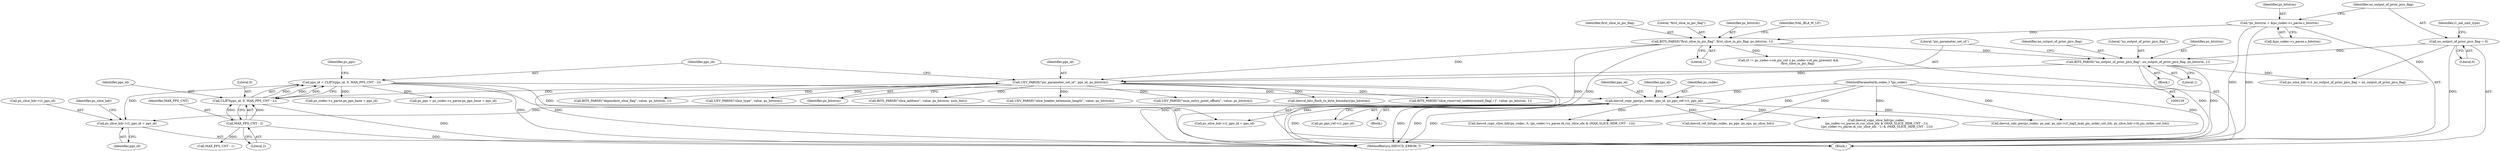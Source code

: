 digraph "0_Android_913d9e8d93d6b81bb8eac3fc2c1426651f5b259d@pointer" {
"1000477" [label="(Call,ps_slice_hdr->i1_pps_id = pps_id)"];
"1000263" [label="(Call,ihevcd_copy_pps(ps_codec, pps_id, ps_pps_ref->i1_pps_id))"];
"1000130" [label="(MethodParameterIn,codec_t *ps_codec)"];
"1000213" [label="(Call,pps_id = CLIP3(pps_id, 0, MAX_PPS_CNT - 2))"];
"1000215" [label="(Call,CLIP3(pps_id, 0, MAX_PPS_CNT - 2))"];
"1000209" [label="(Call,UEV_PARSE(\"pic_parameter_set_id\", pps_id, ps_bitstrm))"];
"1000204" [label="(Call,BITS_PARSE(\"no_output_of_prior_pics_flag\", no_output_of_prior_pics_flag, ps_bitstrm, 1))"];
"1000159" [label="(Call,no_output_of_prior_pics_flag = 0)"];
"1000190" [label="(Call,BITS_PARSE(\"first_slice_in_pic_flag\", first_slice_in_pic_flag, ps_bitstrm, 1))"];
"1000147" [label="(Call,*ps_bitstrm = &ps_codec->s_parse.s_bitstrm)"];
"1000218" [label="(Call,MAX_PPS_CNT - 2)"];
"1000204" [label="(Call,BITS_PARSE(\"no_output_of_prior_pics_flag\", no_output_of_prior_pics_flag, ps_bitstrm, 1))"];
"1000422" [label="(Call,BITS_PARSE(\"dependent_slice_flag\", value, ps_bitstrm, 1))"];
"1000265" [label="(Identifier,pps_id)"];
"1000214" [label="(Identifier,pps_id)"];
"1000149" [label="(Call,&ps_codec->s_parse.s_bitstrm)"];
"1000592" [label="(Call,UEV_PARSE(\"slice_type\", value, ps_bitstrm))"];
"1000258" [label="(Call,MAX_PPS_CNT - 1)"];
"1000478" [label="(Call,ps_slice_hdr->i1_pps_id)"];
"1000211" [label="(Identifier,pps_id)"];
"1000160" [label="(Identifier,no_output_of_prior_pics_flag)"];
"1000147" [label="(Call,*ps_bitstrm = &ps_codec->s_parse.s_bitstrm)"];
"1000193" [label="(Identifier,ps_bitstrm)"];
"1000219" [label="(Identifier,MAX_PPS_CNT)"];
"1000198" [label="(Identifier,NAL_BLA_W_LP)"];
"1000213" [label="(Call,pps_id = CLIP3(pps_id, 0, MAX_PPS_CNT - 2))"];
"1002617" [label="(MethodReturn,IHEVCD_ERROR_T)"];
"1000208" [label="(Literal,1)"];
"1000164" [label="(Identifier,i1_nal_unit_type)"];
"1002198" [label="(Call,ihevcd_ref_list(ps_codec, ps_pps, ps_sps, ps_slice_hdr))"];
"1000481" [label="(Identifier,pps_id)"];
"1000192" [label="(Identifier,first_slice_in_pic_flag)"];
"1000506" [label="(Call,ps_slice_hdr->i1_pps_id = pps_id)"];
"1002515" [label="(Call,ihevcd_copy_slice_hdr(ps_codec, 0, (ps_codec->s_parse.i4_cur_slice_idx & (MAX_SLICE_HDR_CNT - 1))))"];
"1000212" [label="(Identifier,ps_bitstrm)"];
"1000210" [label="(Literal,\"pic_parameter_set_id\")"];
"1000438" [label="(Call,ihevcd_copy_slice_hdr(ps_codec,\n (ps_codec->s_parse.i4_cur_slice_idx & (MAX_SLICE_HDR_CNT - 1)),\n ((ps_codec->s_parse.i4_cur_slice_idx - 1) & (MAX_SLICE_HDR_CNT - 1))))"];
"1000223" [label="(Call,ps_codec->s_parse.ps_pps_base + pps_id)"];
"1000218" [label="(Call,MAX_PPS_CNT - 2)"];
"1000194" [label="(Literal,1)"];
"1000266" [label="(Call,ps_pps_ref->i1_pps_id)"];
"1000216" [label="(Identifier,pps_id)"];
"1000270" [label="(Identifier,sps_id)"];
"1000159" [label="(Call,no_output_of_prior_pics_flag = 0)"];
"1000264" [label="(Identifier,ps_codec)"];
"1000528" [label="(Call,BITS_PARSE(\"slice_address\", value, ps_bitstrm, num_bits))"];
"1000161" [label="(Literal,0)"];
"1000190" [label="(Call,BITS_PARSE(\"first_slice_in_pic_flag\", first_slice_in_pic_flag, ps_bitstrm, 1))"];
"1000284" [label="(Call,(0 != ps_codec->u4_pic_cnt || ps_codec->i4_pic_present) &&\n                    first_slice_in_pic_flag)"];
"1000191" [label="(Literal,\"first_slice_in_pic_flag\")"];
"1000132" [label="(Block,)"];
"1000477" [label="(Call,ps_slice_hdr->i1_pps_id = pps_id)"];
"1000484" [label="(Identifier,ps_slice_hdr)"];
"1000221" [label="(Call,ps_pps = ps_codec->s_parse.ps_pps_base + pps_id)"];
"1001990" [label="(Call,UEV_PARSE(\"slice_header_extension_length\", value, ps_bitstrm))"];
"1000148" [label="(Identifier,ps_bitstrm)"];
"1000263" [label="(Call,ihevcd_copy_pps(ps_codec, pps_id, ps_pps_ref->i1_pps_id))"];
"1000222" [label="(Identifier,ps_pps)"];
"1000220" [label="(Literal,2)"];
"1001658" [label="(Call,ihevcd_calc_poc(ps_codec, ps_nal, ps_sps->i1_log2_max_pic_order_cnt_lsb, ps_slice_hdr->i4_pic_order_cnt_lsb))"];
"1000501" [label="(Call,ps_slice_hdr->i1_no_output_of_prior_pics_flag = no_output_of_prior_pics_flag)"];
"1000209" [label="(Call,UEV_PARSE(\"pic_parameter_set_id\", pps_id, ps_bitstrm))"];
"1001883" [label="(Call,UEV_PARSE(\"num_entry_point_offsets\", value, ps_bitstrm))"];
"1000206" [label="(Identifier,no_output_of_prior_pics_flag)"];
"1000236" [label="(Block,)"];
"1000215" [label="(Call,CLIP3(pps_id, 0, MAX_PPS_CNT - 2))"];
"1002016" [label="(Call,ihevcd_bits_flush_to_byte_boundary(ps_bitstrm))"];
"1000205" [label="(Literal,\"no_output_of_prior_pics_flag\")"];
"1000203" [label="(Block,)"];
"1000207" [label="(Identifier,ps_bitstrm)"];
"1000217" [label="(Literal,0)"];
"1000587" [label="(Call,BITS_PARSE(\"slice_reserved_undetermined_flag[ i ]\", value, ps_bitstrm, 1))"];
"1000130" [label="(MethodParameterIn,codec_t *ps_codec)"];
"1000477" -> "1000132"  [label="AST: "];
"1000477" -> "1000481"  [label="CFG: "];
"1000478" -> "1000477"  [label="AST: "];
"1000481" -> "1000477"  [label="AST: "];
"1000484" -> "1000477"  [label="CFG: "];
"1000263" -> "1000477"  [label="DDG: "];
"1000213" -> "1000477"  [label="DDG: "];
"1000263" -> "1000236"  [label="AST: "];
"1000263" -> "1000266"  [label="CFG: "];
"1000264" -> "1000263"  [label="AST: "];
"1000265" -> "1000263"  [label="AST: "];
"1000266" -> "1000263"  [label="AST: "];
"1000270" -> "1000263"  [label="CFG: "];
"1000263" -> "1002617"  [label="DDG: "];
"1000263" -> "1002617"  [label="DDG: "];
"1000263" -> "1002617"  [label="DDG: "];
"1000263" -> "1002617"  [label="DDG: "];
"1000130" -> "1000263"  [label="DDG: "];
"1000213" -> "1000263"  [label="DDG: "];
"1000263" -> "1000438"  [label="DDG: "];
"1000263" -> "1000506"  [label="DDG: "];
"1000263" -> "1001658"  [label="DDG: "];
"1000263" -> "1002198"  [label="DDG: "];
"1000263" -> "1002515"  [label="DDG: "];
"1000130" -> "1000129"  [label="AST: "];
"1000130" -> "1002617"  [label="DDG: "];
"1000130" -> "1000438"  [label="DDG: "];
"1000130" -> "1001658"  [label="DDG: "];
"1000130" -> "1002198"  [label="DDG: "];
"1000130" -> "1002515"  [label="DDG: "];
"1000213" -> "1000132"  [label="AST: "];
"1000213" -> "1000215"  [label="CFG: "];
"1000214" -> "1000213"  [label="AST: "];
"1000215" -> "1000213"  [label="AST: "];
"1000222" -> "1000213"  [label="CFG: "];
"1000213" -> "1002617"  [label="DDG: "];
"1000215" -> "1000213"  [label="DDG: "];
"1000215" -> "1000213"  [label="DDG: "];
"1000215" -> "1000213"  [label="DDG: "];
"1000213" -> "1000221"  [label="DDG: "];
"1000213" -> "1000223"  [label="DDG: "];
"1000213" -> "1000506"  [label="DDG: "];
"1000215" -> "1000218"  [label="CFG: "];
"1000216" -> "1000215"  [label="AST: "];
"1000217" -> "1000215"  [label="AST: "];
"1000218" -> "1000215"  [label="AST: "];
"1000215" -> "1002617"  [label="DDG: "];
"1000209" -> "1000215"  [label="DDG: "];
"1000218" -> "1000215"  [label="DDG: "];
"1000218" -> "1000215"  [label="DDG: "];
"1000209" -> "1000132"  [label="AST: "];
"1000209" -> "1000212"  [label="CFG: "];
"1000210" -> "1000209"  [label="AST: "];
"1000211" -> "1000209"  [label="AST: "];
"1000212" -> "1000209"  [label="AST: "];
"1000214" -> "1000209"  [label="CFG: "];
"1000209" -> "1002617"  [label="DDG: "];
"1000209" -> "1002617"  [label="DDG: "];
"1000204" -> "1000209"  [label="DDG: "];
"1000190" -> "1000209"  [label="DDG: "];
"1000209" -> "1000422"  [label="DDG: "];
"1000209" -> "1000528"  [label="DDG: "];
"1000209" -> "1000587"  [label="DDG: "];
"1000209" -> "1000592"  [label="DDG: "];
"1000209" -> "1001883"  [label="DDG: "];
"1000209" -> "1001990"  [label="DDG: "];
"1000209" -> "1002016"  [label="DDG: "];
"1000204" -> "1000203"  [label="AST: "];
"1000204" -> "1000208"  [label="CFG: "];
"1000205" -> "1000204"  [label="AST: "];
"1000206" -> "1000204"  [label="AST: "];
"1000207" -> "1000204"  [label="AST: "];
"1000208" -> "1000204"  [label="AST: "];
"1000210" -> "1000204"  [label="CFG: "];
"1000204" -> "1002617"  [label="DDG: "];
"1000204" -> "1002617"  [label="DDG: "];
"1000159" -> "1000204"  [label="DDG: "];
"1000190" -> "1000204"  [label="DDG: "];
"1000204" -> "1000501"  [label="DDG: "];
"1000159" -> "1000132"  [label="AST: "];
"1000159" -> "1000161"  [label="CFG: "];
"1000160" -> "1000159"  [label="AST: "];
"1000161" -> "1000159"  [label="AST: "];
"1000164" -> "1000159"  [label="CFG: "];
"1000159" -> "1002617"  [label="DDG: "];
"1000159" -> "1000501"  [label="DDG: "];
"1000190" -> "1000132"  [label="AST: "];
"1000190" -> "1000194"  [label="CFG: "];
"1000191" -> "1000190"  [label="AST: "];
"1000192" -> "1000190"  [label="AST: "];
"1000193" -> "1000190"  [label="AST: "];
"1000194" -> "1000190"  [label="AST: "];
"1000198" -> "1000190"  [label="CFG: "];
"1000190" -> "1002617"  [label="DDG: "];
"1000190" -> "1002617"  [label="DDG: "];
"1000147" -> "1000190"  [label="DDG: "];
"1000190" -> "1000284"  [label="DDG: "];
"1000147" -> "1000132"  [label="AST: "];
"1000147" -> "1000149"  [label="CFG: "];
"1000148" -> "1000147"  [label="AST: "];
"1000149" -> "1000147"  [label="AST: "];
"1000160" -> "1000147"  [label="CFG: "];
"1000147" -> "1002617"  [label="DDG: "];
"1000147" -> "1002617"  [label="DDG: "];
"1000218" -> "1000220"  [label="CFG: "];
"1000219" -> "1000218"  [label="AST: "];
"1000220" -> "1000218"  [label="AST: "];
"1000218" -> "1002617"  [label="DDG: "];
"1000218" -> "1000258"  [label="DDG: "];
}
